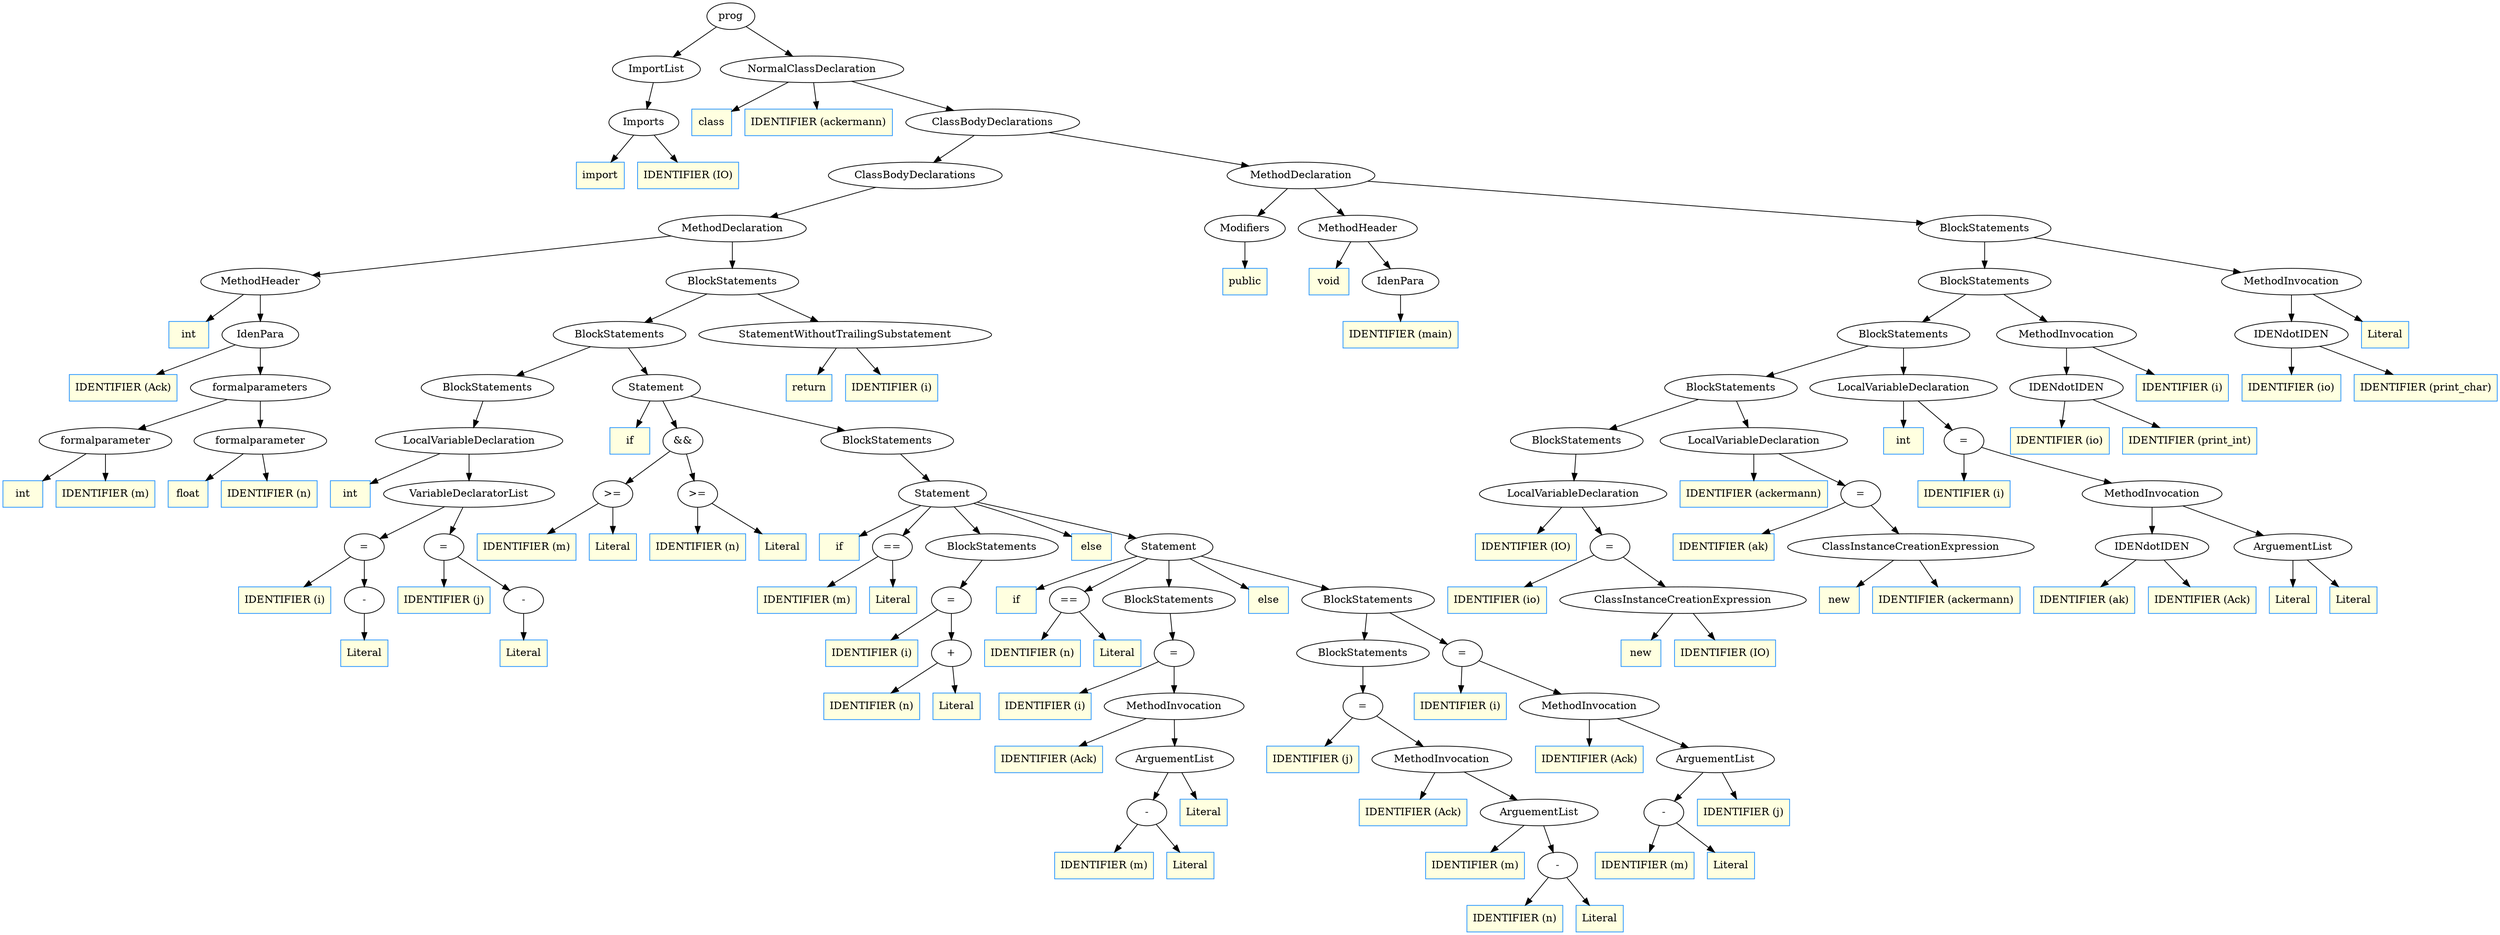 digraph AST {
	ordering=out;
	1 [label="IDENTIFIER (IO)" shape=box style=filled color="dodgerblue" fillcolor="lightyellow"];
	2 [label="import" shape=box style=filled color="dodgerblue" fillcolor="lightyellow"];
	3 [label="Imports"];
	3 -> 2;
	3 -> 1;
	4 [label="ImportList"];
	4 -> 3;
	5 [label="int" shape=box style=filled color="dodgerblue" fillcolor="lightyellow"];
	6 [label="int" shape=box style=filled color="dodgerblue" fillcolor="lightyellow"];
	7 [label="IDENTIFIER (m)" shape=box style=filled color="dodgerblue" fillcolor="lightyellow"];
	8 [label="formalparameter"];
	8 -> 6;
	8 -> 7;
	9 [label="float" shape=box style=filled color="dodgerblue" fillcolor="lightyellow"];
	10 [label="IDENTIFIER (n)" shape=box style=filled color="dodgerblue" fillcolor="lightyellow"];
	11 [label="formalparameter"];
	11 -> 9;
	11 -> 10;
	12 [label="formalparameters"];
	12 -> 8;
	12 -> 11;
	13 [label="IDENTIFIER (Ack)" shape=box style=filled color="dodgerblue" fillcolor="lightyellow"];
	14 [label="IdenPara"];
	14 -> 13;
	14 -> 12;
	15 [label="MethodHeader"];
	15 -> 5;
	15 -> 14;
	16 [label="int" shape=box style=filled color="dodgerblue" fillcolor="lightyellow"];
	17 [label="Literal" shape=box style=filled color="dodgerblue" fillcolor="lightyellow"];
	18 [label="-"];
	18 -> 17;
	19 [label="IDENTIFIER (i)" shape=box style=filled color="dodgerblue" fillcolor="lightyellow"];
	20 [label="="];
	20 -> 19;
	20 -> 18;
	21 [label="Literal" shape=box style=filled color="dodgerblue" fillcolor="lightyellow"];
	22 [label="-"];
	22 -> 21;
	23 [label="IDENTIFIER (j)" shape=box style=filled color="dodgerblue" fillcolor="lightyellow"];
	24 [label="="];
	24 -> 23;
	24 -> 22;
	25 [label="VariableDeclaratorList"];
	25 -> 20;
	25 -> 24;
	26 [label="LocalVariableDeclaration"];
	26 -> 16;
	26 -> 25;
	27 [label="BlockStatements"];
	27 -> 26;
	28 [label="IDENTIFIER (m)" shape=box style=filled color="dodgerblue" fillcolor="lightyellow"];
	29 [label="Literal" shape=box style=filled color="dodgerblue" fillcolor="lightyellow"];
	30 [label=">="];
	30 -> 28;
	30 -> 29;
	31 [label="IDENTIFIER (n)" shape=box style=filled color="dodgerblue" fillcolor="lightyellow"];
	32 [label="Literal" shape=box style=filled color="dodgerblue" fillcolor="lightyellow"];
	33 [label=">="];
	33 -> 31;
	33 -> 32;
	34 [label="&&"];
	34 -> 30;
	34 -> 33;
	35 [label="IDENTIFIER (m)" shape=box style=filled color="dodgerblue" fillcolor="lightyellow"];
	36 [label="Literal" shape=box style=filled color="dodgerblue" fillcolor="lightyellow"];
	37 [label="=="];
	37 -> 35;
	37 -> 36;
	38 [label="IDENTIFIER (i)" shape=box style=filled color="dodgerblue" fillcolor="lightyellow"];
	39 [label="IDENTIFIER (n)" shape=box style=filled color="dodgerblue" fillcolor="lightyellow"];
	40 [label="Literal" shape=box style=filled color="dodgerblue" fillcolor="lightyellow"];
	41 [label="+"];
	41 -> 39;
	41 -> 40;
	42 [label="="];
	42 -> 38;
	42 -> 41;
	43 [label="BlockStatements"];
	43 -> 42;
	44 [label="IDENTIFIER (n)" shape=box style=filled color="dodgerblue" fillcolor="lightyellow"];
	45 [label="Literal" shape=box style=filled color="dodgerblue" fillcolor="lightyellow"];
	46 [label="=="];
	46 -> 44;
	46 -> 45;
	47 [label="IDENTIFIER (i)" shape=box style=filled color="dodgerblue" fillcolor="lightyellow"];
	48 [label="IDENTIFIER (Ack)" shape=box style=filled color="dodgerblue" fillcolor="lightyellow"];
	49 [label="IDENTIFIER (m)" shape=box style=filled color="dodgerblue" fillcolor="lightyellow"];
	50 [label="Literal" shape=box style=filled color="dodgerblue" fillcolor="lightyellow"];
	51 [label="-"];
	51 -> 49;
	51 -> 50;
	52 [label="Literal" shape=box style=filled color="dodgerblue" fillcolor="lightyellow"];
	53 [label="ArguementList"];
	53 -> 51;
	53 -> 52;
	54 [label="MethodInvocation"];
	54 -> 48;
	54 -> 53;
	55 [label="="];
	55 -> 47;
	55 -> 54;
	56 [label="BlockStatements"];
	56 -> 55;
	57 [label="IDENTIFIER (j)" shape=box style=filled color="dodgerblue" fillcolor="lightyellow"];
	58 [label="IDENTIFIER (Ack)" shape=box style=filled color="dodgerblue" fillcolor="lightyellow"];
	59 [label="IDENTIFIER (m)" shape=box style=filled color="dodgerblue" fillcolor="lightyellow"];
	60 [label="IDENTIFIER (n)" shape=box style=filled color="dodgerblue" fillcolor="lightyellow"];
	61 [label="Literal" shape=box style=filled color="dodgerblue" fillcolor="lightyellow"];
	62 [label="-"];
	62 -> 60;
	62 -> 61;
	63 [label="ArguementList"];
	63 -> 59;
	63 -> 62;
	64 [label="MethodInvocation"];
	64 -> 58;
	64 -> 63;
	65 [label="="];
	65 -> 57;
	65 -> 64;
	66 [label="BlockStatements"];
	66 -> 65;
	67 [label="IDENTIFIER (i)" shape=box style=filled color="dodgerblue" fillcolor="lightyellow"];
	68 [label="IDENTIFIER (Ack)" shape=box style=filled color="dodgerblue" fillcolor="lightyellow"];
	69 [label="IDENTIFIER (m)" shape=box style=filled color="dodgerblue" fillcolor="lightyellow"];
	70 [label="Literal" shape=box style=filled color="dodgerblue" fillcolor="lightyellow"];
	71 [label="-"];
	71 -> 69;
	71 -> 70;
	72 [label="IDENTIFIER (j)" shape=box style=filled color="dodgerblue" fillcolor="lightyellow"];
	73 [label="ArguementList"];
	73 -> 71;
	73 -> 72;
	74 [label="MethodInvocation"];
	74 -> 68;
	74 -> 73;
	75 [label="="];
	75 -> 67;
	75 -> 74;
	76 [label="BlockStatements"];
	76 -> 66;
	76 -> 75;
	77 [label="if" shape=box style=filled color="dodgerblue" fillcolor="lightyellow"];
	78 [label="else" shape=box style=filled color="dodgerblue" fillcolor="lightyellow"];
	79 [label="Statement"];
	79 -> 77;
	79 -> 46;
	79 -> 56;
	79 -> 78;
	79 -> 76;
	80 [label="if" shape=box style=filled color="dodgerblue" fillcolor="lightyellow"];
	81 [label="else" shape=box style=filled color="dodgerblue" fillcolor="lightyellow"];
	82 [label="Statement"];
	82 -> 80;
	82 -> 37;
	82 -> 43;
	82 -> 81;
	82 -> 79;
	83 [label="BlockStatements"];
	83 -> 82;
	84 [label="if" shape=box style=filled color="dodgerblue" fillcolor="lightyellow"];
	85 [label="Statement"];
	85 -> 84;
	85 -> 34;
	85 -> 83;
	86 [label="BlockStatements"];
	86 -> 27;
	86 -> 85;
	87 [label="IDENTIFIER (i)" shape=box style=filled color="dodgerblue" fillcolor="lightyellow"];
	88 [label="return" shape=box style=filled color="dodgerblue" fillcolor="lightyellow"];
	89 [label="StatementWithoutTrailingSubstatement"];
	89 -> 88;
	89 -> 87;
	90 [label="BlockStatements"];
	90 -> 86;
	90 -> 89;
	91 [label="MethodDeclaration"];
	91 -> 15;
	91 -> 90;
	92 [label="ClassBodyDeclarations"];
	92 -> 91;
	93 [label="public" shape=box style=filled color="dodgerblue" fillcolor="lightyellow"];
	94 [label="Modifiers"];
	94 -> 93;
	95 [label="IDENTIFIER (main)" shape=box style=filled color="dodgerblue" fillcolor="lightyellow"];
	96 [label="IdenPara"];
	96 -> 95;
	97 [label="void" shape=box style=filled color="dodgerblue" fillcolor="lightyellow"];
	98 [label="MethodHeader"];
	98 -> 97;
	98 -> 96;
	99 [label="IDENTIFIER (IO)" shape=box style=filled color="dodgerblue" fillcolor="lightyellow"];
	100 [label="IDENTIFIER (IO)" shape=box style=filled color="dodgerblue" fillcolor="lightyellow"];
	101 [label="new" shape=box style=filled color="dodgerblue" fillcolor="lightyellow"];
	102 [label="ClassInstanceCreationExpression"];
	102 -> 101;
	102 -> 100;
	103 [label="IDENTIFIER (io)" shape=box style=filled color="dodgerblue" fillcolor="lightyellow"];
	104 [label="="];
	104 -> 103;
	104 -> 102;
	105 [label="LocalVariableDeclaration"];
	105 -> 99;
	105 -> 104;
	106 [label="BlockStatements"];
	106 -> 105;
	107 [label="IDENTIFIER (ackermann)" shape=box style=filled color="dodgerblue" fillcolor="lightyellow"];
	108 [label="IDENTIFIER (ackermann)" shape=box style=filled color="dodgerblue" fillcolor="lightyellow"];
	109 [label="new" shape=box style=filled color="dodgerblue" fillcolor="lightyellow"];
	110 [label="ClassInstanceCreationExpression"];
	110 -> 109;
	110 -> 108;
	111 [label="IDENTIFIER (ak)" shape=box style=filled color="dodgerblue" fillcolor="lightyellow"];
	112 [label="="];
	112 -> 111;
	112 -> 110;
	113 [label="LocalVariableDeclaration"];
	113 -> 107;
	113 -> 112;
	114 [label="BlockStatements"];
	114 -> 106;
	114 -> 113;
	115 [label="int" shape=box style=filled color="dodgerblue" fillcolor="lightyellow"];
	116 [label="IDENTIFIER (ak)" shape=box style=filled color="dodgerblue" fillcolor="lightyellow"];
	117 [label="IDENTIFIER (Ack)" shape=box style=filled color="dodgerblue" fillcolor="lightyellow"];
	118 [label="IDENdotIDEN"];
	118 -> 116;
	118 -> 117;
	119 [label="Literal" shape=box style=filled color="dodgerblue" fillcolor="lightyellow"];
	120 [label="Literal" shape=box style=filled color="dodgerblue" fillcolor="lightyellow"];
	121 [label="ArguementList"];
	121 -> 119;
	121 -> 120;
	122 [label="MethodInvocation"];
	122 -> 118;
	122 -> 121;
	123 [label="IDENTIFIER (i)" shape=box style=filled color="dodgerblue" fillcolor="lightyellow"];
	124 [label="="];
	124 -> 123;
	124 -> 122;
	125 [label="LocalVariableDeclaration"];
	125 -> 115;
	125 -> 124;
	126 [label="BlockStatements"];
	126 -> 114;
	126 -> 125;
	127 [label="IDENTIFIER (io)" shape=box style=filled color="dodgerblue" fillcolor="lightyellow"];
	128 [label="IDENTIFIER (print_int)" shape=box style=filled color="dodgerblue" fillcolor="lightyellow"];
	129 [label="IDENdotIDEN"];
	129 -> 127;
	129 -> 128;
	130 [label="IDENTIFIER (i)" shape=box style=filled color="dodgerblue" fillcolor="lightyellow"];
	131 [label="MethodInvocation"];
	131 -> 129;
	131 -> 130;
	132 [label="BlockStatements"];
	132 -> 126;
	132 -> 131;
	133 [label="IDENTIFIER (io)" shape=box style=filled color="dodgerblue" fillcolor="lightyellow"];
	134 [label="IDENTIFIER (print_char)" shape=box style=filled color="dodgerblue" fillcolor="lightyellow"];
	135 [label="IDENdotIDEN"];
	135 -> 133;
	135 -> 134;
	136 [label="Literal" shape=box style=filled color="dodgerblue" fillcolor="lightyellow"];
	137 [label="MethodInvocation"];
	137 -> 135;
	137 -> 136;
	138 [label="BlockStatements"];
	138 -> 132;
	138 -> 137;
	139 [label="MethodDeclaration"];
	139 -> 94;
	139 -> 98;
	139 -> 138;
	140 [label="ClassBodyDeclarations"];
	140 -> 92;
	140 -> 139;
	141 [label="class" shape=box style=filled color="dodgerblue" fillcolor="lightyellow"];
	142 [label="IDENTIFIER (ackermann)" shape=box style=filled color="dodgerblue" fillcolor="lightyellow"];
	143 [label="NormalClassDeclaration"];
	143 -> 141;
	143 -> 142;
	143 -> 140;
	144 [label="prog"];
	144 -> 4;
	144 -> 143;
}
